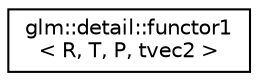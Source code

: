 digraph "Graphical Class Hierarchy"
{
  edge [fontname="Helvetica",fontsize="10",labelfontname="Helvetica",labelfontsize="10"];
  node [fontname="Helvetica",fontsize="10",shape=record];
  rankdir="LR";
  Node1 [label="glm::detail::functor1\l\< R, T, P, tvec2 \>",height=0.2,width=0.4,color="black", fillcolor="white", style="filled",URL="$structglm_1_1detail_1_1functor1_3_01_r_00_01_t_00_01_p_00_01tvec2_01_4.html"];
}
